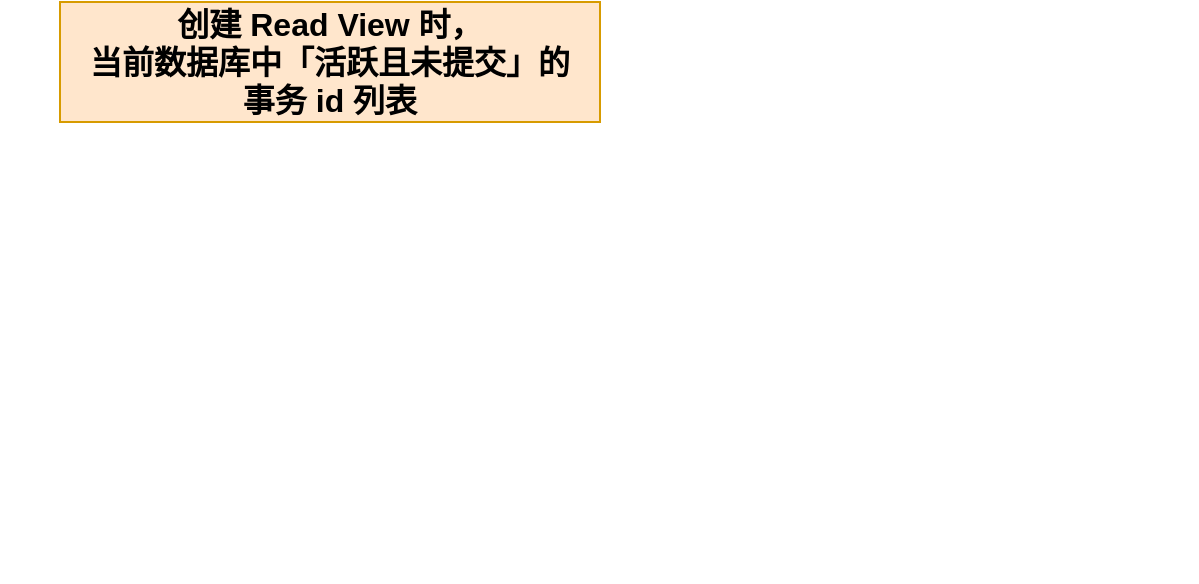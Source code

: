 <mxfile version="20.2.2" type="github">
  <diagram id="Uxn3bXyPjCfJQ1-PjFrz" name="Page-1">
    <mxGraphModel dx="946" dy="666" grid="1" gridSize="10" guides="1" tooltips="1" connect="1" arrows="1" fold="1" page="1" pageScale="1" pageWidth="827" pageHeight="1169" math="0" shadow="0">
      <root>
        <mxCell id="0" />
        <mxCell id="1" parent="0" />
        <mxCell id="I7-IHPZWwKJfuNdlM093-1" value="" style="shape=image;verticalLabelPosition=bottom;labelBackgroundColor=default;verticalAlign=top;aspect=fixed;imageAspect=0;image=https://img-blog.csdnimg.cn/img_convert/11a65cbc2e97f6855d7692a265dc2651.png;" parent="1" vertex="1">
          <mxGeometry x="140" y="270" width="598.41" height="290" as="geometry" />
        </mxCell>
        <mxCell id="I7-IHPZWwKJfuNdlM093-3" value="创建 Read View 时，&lt;br&gt;当前数据库中「活跃且未提交」的&lt;br&gt;事务 id 列表" style="rounded=0;whiteSpace=wrap;html=1;fontSize=16;fillColor=#ffe6cc;strokeColor=#d79b00;fontStyle=1" parent="1" vertex="1">
          <mxGeometry x="170" y="270" width="270" height="60" as="geometry" />
        </mxCell>
      </root>
    </mxGraphModel>
  </diagram>
</mxfile>
